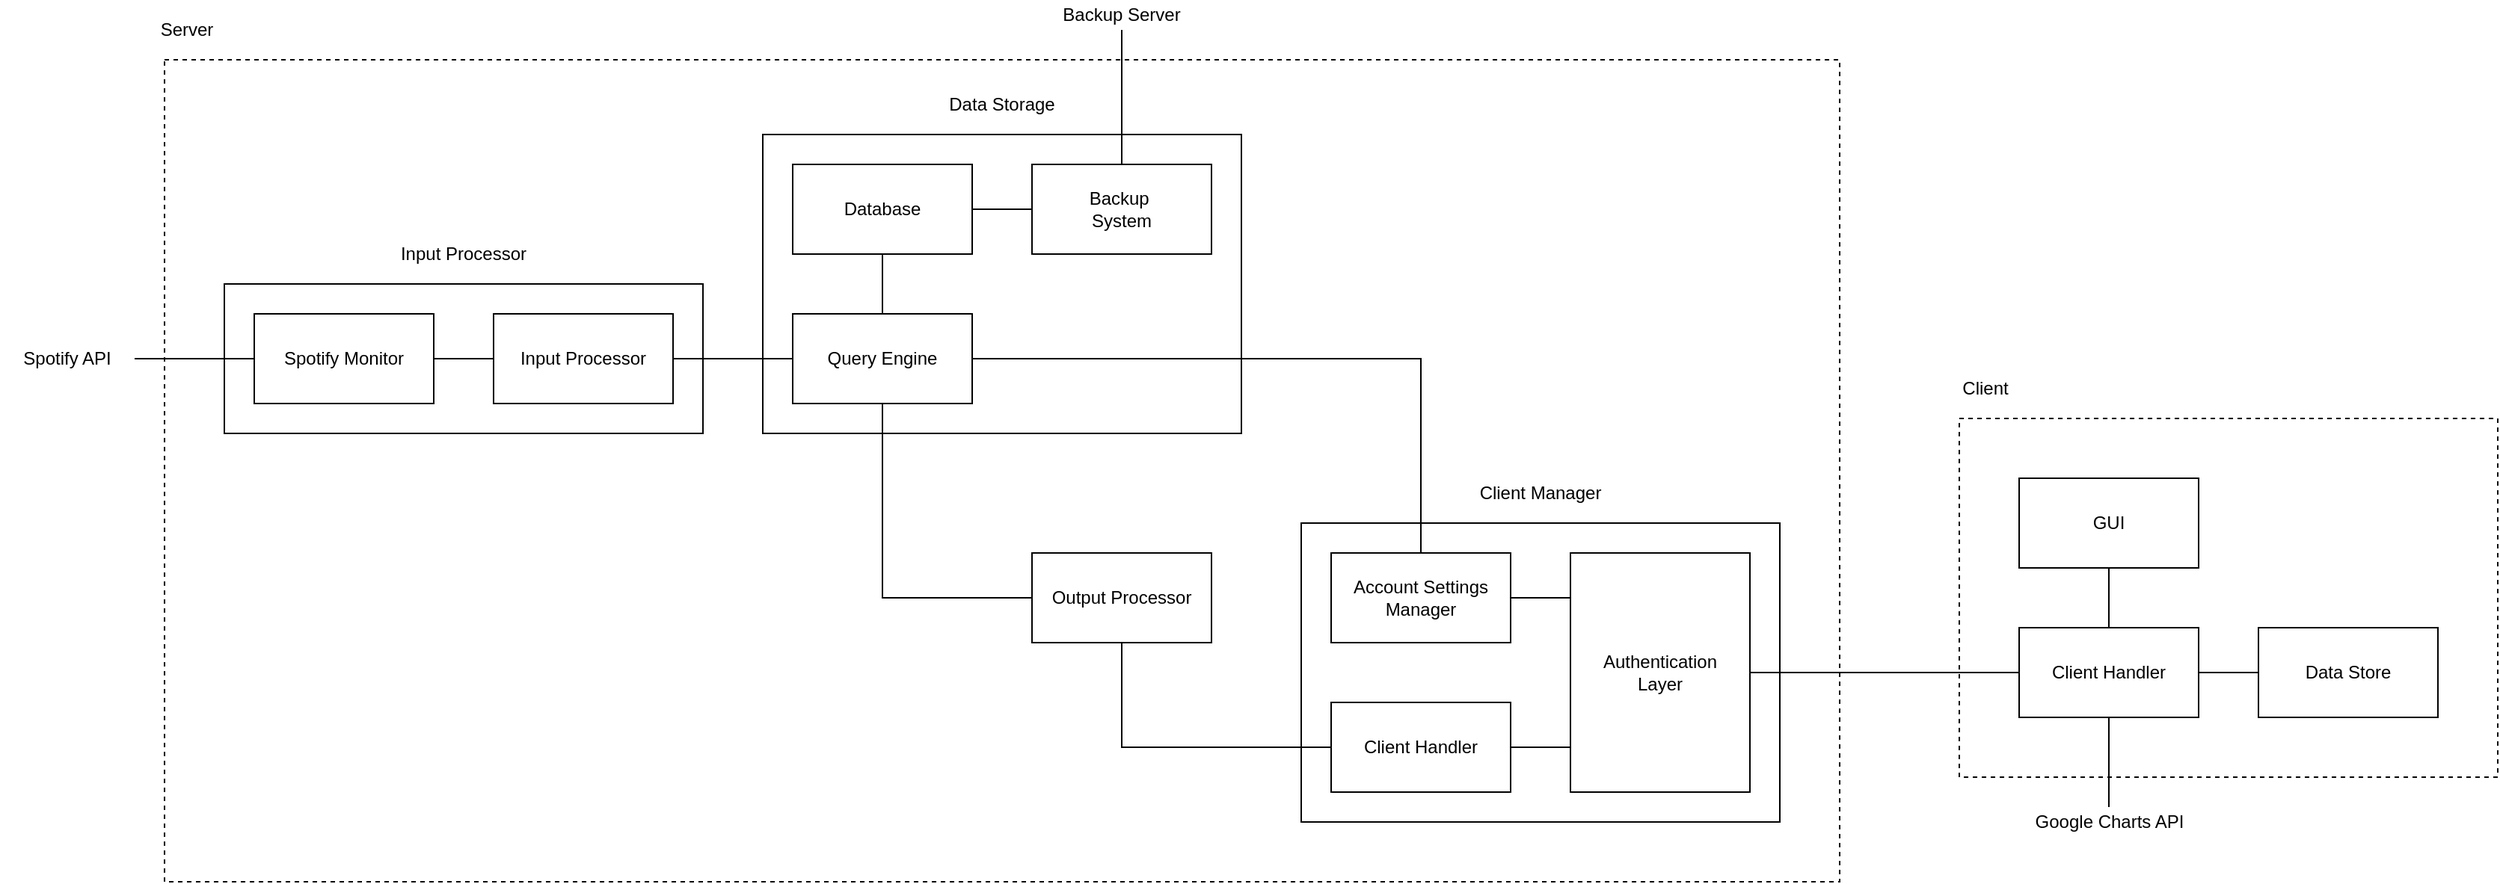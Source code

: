 <mxfile version="12.7.9" type="device"><diagram id="5uuVnfIPLFDZgmevzgGK" name="Page-1"><mxGraphModel dx="2107" dy="626" grid="1" gridSize="10" guides="1" tooltips="1" connect="1" arrows="1" fold="1" page="1" pageScale="1" pageWidth="827" pageHeight="1169" math="0" shadow="0"><root><mxCell id="0"/><mxCell id="1" parent="0"/><mxCell id="R9fSxvoRE-II4t2_eMGM-56" value="" style="rounded=0;whiteSpace=wrap;html=1;fillColor=none;dashed=1;" vertex="1" parent="1"><mxGeometry x="-20" y="700" width="1120" height="550" as="geometry"/></mxCell><mxCell id="R9fSxvoRE-II4t2_eMGM-28" value="" style="rounded=0;whiteSpace=wrap;html=1;fillColor=none;" vertex="1" parent="1"><mxGeometry x="380" y="750" width="320" height="200" as="geometry"/></mxCell><mxCell id="R9fSxvoRE-II4t2_eMGM-31" style="edgeStyle=orthogonalEdgeStyle;rounded=0;orthogonalLoop=1;jettySize=auto;html=1;endArrow=none;endFill=0;" edge="1" parent="1" source="R9fSxvoRE-II4t2_eMGM-23" target="R9fSxvoRE-II4t2_eMGM-27"><mxGeometry relative="1" as="geometry"/></mxCell><mxCell id="R9fSxvoRE-II4t2_eMGM-23" value="Database" style="rounded=0;whiteSpace=wrap;html=1;" vertex="1" parent="1"><mxGeometry x="400" y="770" width="120" height="60" as="geometry"/></mxCell><mxCell id="R9fSxvoRE-II4t2_eMGM-30" style="edgeStyle=orthogonalEdgeStyle;rounded=0;orthogonalLoop=1;jettySize=auto;html=1;entryX=0.5;entryY=1;entryDx=0;entryDy=0;endArrow=none;endFill=0;" edge="1" parent="1" source="R9fSxvoRE-II4t2_eMGM-26" target="R9fSxvoRE-II4t2_eMGM-23"><mxGeometry relative="1" as="geometry"><Array as="points"><mxPoint x="460" y="840"/><mxPoint x="460" y="840"/></Array></mxGeometry></mxCell><mxCell id="R9fSxvoRE-II4t2_eMGM-50" style="edgeStyle=orthogonalEdgeStyle;rounded=0;orthogonalLoop=1;jettySize=auto;html=1;endArrow=none;endFill=0;" edge="1" parent="1" source="R9fSxvoRE-II4t2_eMGM-26" target="R9fSxvoRE-II4t2_eMGM-47"><mxGeometry relative="1" as="geometry"/></mxCell><mxCell id="R9fSxvoRE-II4t2_eMGM-26" value="Query Engine" style="rounded=0;whiteSpace=wrap;html=1;" vertex="1" parent="1"><mxGeometry x="400" y="870" width="120" height="60" as="geometry"/></mxCell><mxCell id="R9fSxvoRE-II4t2_eMGM-49" style="edgeStyle=orthogonalEdgeStyle;rounded=0;orthogonalLoop=1;jettySize=auto;html=1;endArrow=none;endFill=0;" edge="1" parent="1" source="R9fSxvoRE-II4t2_eMGM-27" target="R9fSxvoRE-II4t2_eMGM-48"><mxGeometry relative="1" as="geometry"><mxPoint x="620" y="700" as="targetPoint"/></mxGeometry></mxCell><mxCell id="R9fSxvoRE-II4t2_eMGM-27" value="Backup&amp;nbsp;&lt;br&gt;System" style="rounded=0;whiteSpace=wrap;html=1;" vertex="1" parent="1"><mxGeometry x="560" y="770" width="120" height="60" as="geometry"/></mxCell><mxCell id="R9fSxvoRE-II4t2_eMGM-29" value="Data Storage" style="text;html=1;strokeColor=none;fillColor=none;align=center;verticalAlign=middle;whiteSpace=wrap;rounded=0;" vertex="1" parent="1"><mxGeometry x="495" y="720" width="90" height="20" as="geometry"/></mxCell><mxCell id="R9fSxvoRE-II4t2_eMGM-36" value="" style="rounded=0;whiteSpace=wrap;html=1;fillColor=none;" vertex="1" parent="1"><mxGeometry x="740" y="1010" width="320" height="200" as="geometry"/></mxCell><mxCell id="R9fSxvoRE-II4t2_eMGM-40" style="edgeStyle=orthogonalEdgeStyle;rounded=0;orthogonalLoop=1;jettySize=auto;html=1;entryX=0;entryY=0.5;entryDx=0;entryDy=0;endArrow=none;endFill=0;" edge="1" parent="1" source="R9fSxvoRE-II4t2_eMGM-37" target="R9fSxvoRE-II4t2_eMGM-38"><mxGeometry relative="1" as="geometry"><Array as="points"><mxPoint x="920" y="1160"/></Array></mxGeometry></mxCell><mxCell id="R9fSxvoRE-II4t2_eMGM-55" style="edgeStyle=orthogonalEdgeStyle;rounded=0;orthogonalLoop=1;jettySize=auto;html=1;endArrow=none;endFill=0;" edge="1" parent="1" source="R9fSxvoRE-II4t2_eMGM-37" target="R9fSxvoRE-II4t2_eMGM-39"><mxGeometry relative="1" as="geometry"/></mxCell><mxCell id="R9fSxvoRE-II4t2_eMGM-37" value="Client Handler" style="rounded=0;whiteSpace=wrap;html=1;" vertex="1" parent="1"><mxGeometry x="760" y="1130" width="120" height="60" as="geometry"/></mxCell><mxCell id="R9fSxvoRE-II4t2_eMGM-38" value="Authentication&lt;br&gt;Layer" style="rounded=0;whiteSpace=wrap;html=1;" vertex="1" parent="1"><mxGeometry x="920" y="1030" width="120" height="160" as="geometry"/></mxCell><mxCell id="R9fSxvoRE-II4t2_eMGM-72" style="edgeStyle=orthogonalEdgeStyle;rounded=0;orthogonalLoop=1;jettySize=auto;html=1;endArrow=none;endFill=0;" edge="1" parent="1" source="R9fSxvoRE-II4t2_eMGM-39" target="R9fSxvoRE-II4t2_eMGM-26"><mxGeometry relative="1" as="geometry"/></mxCell><mxCell id="R9fSxvoRE-II4t2_eMGM-39" value="Output Processor" style="rounded=0;whiteSpace=wrap;html=1;" vertex="1" parent="1"><mxGeometry x="560" y="1030" width="120" height="60" as="geometry"/></mxCell><mxCell id="R9fSxvoRE-II4t2_eMGM-41" value="Client Manager" style="text;html=1;strokeColor=none;fillColor=none;align=center;verticalAlign=middle;whiteSpace=wrap;rounded=0;" vertex="1" parent="1"><mxGeometry x="855" y="980" width="90" height="20" as="geometry"/></mxCell><mxCell id="R9fSxvoRE-II4t2_eMGM-44" value="" style="rounded=0;whiteSpace=wrap;html=1;fillColor=none;" vertex="1" parent="1"><mxGeometry x="20" y="850" width="320" height="100" as="geometry"/></mxCell><mxCell id="R9fSxvoRE-II4t2_eMGM-57" style="edgeStyle=orthogonalEdgeStyle;rounded=0;orthogonalLoop=1;jettySize=auto;html=1;entryX=1;entryY=0.5;entryDx=0;entryDy=0;endArrow=none;endFill=0;" edge="1" parent="1" source="R9fSxvoRE-II4t2_eMGM-45" target="R9fSxvoRE-II4t2_eMGM-54"><mxGeometry relative="1" as="geometry"/></mxCell><mxCell id="R9fSxvoRE-II4t2_eMGM-45" value="Spotify Monitor" style="rounded=0;whiteSpace=wrap;html=1;" vertex="1" parent="1"><mxGeometry x="40" y="870" width="120" height="60" as="geometry"/></mxCell><mxCell id="R9fSxvoRE-II4t2_eMGM-46" value="Input Processor" style="text;html=1;strokeColor=none;fillColor=none;align=center;verticalAlign=middle;whiteSpace=wrap;rounded=0;" vertex="1" parent="1"><mxGeometry x="135" y="820" width="90" height="20" as="geometry"/></mxCell><mxCell id="R9fSxvoRE-II4t2_eMGM-71" style="edgeStyle=orthogonalEdgeStyle;rounded=0;orthogonalLoop=1;jettySize=auto;html=1;endArrow=none;endFill=0;" edge="1" parent="1" source="R9fSxvoRE-II4t2_eMGM-47" target="R9fSxvoRE-II4t2_eMGM-45"><mxGeometry relative="1" as="geometry"/></mxCell><mxCell id="R9fSxvoRE-II4t2_eMGM-47" value="Input Processor" style="rounded=0;whiteSpace=wrap;html=1;" vertex="1" parent="1"><mxGeometry x="200" y="870" width="120" height="60" as="geometry"/></mxCell><mxCell id="R9fSxvoRE-II4t2_eMGM-48" value="Backup Server" style="text;html=1;strokeColor=none;fillColor=none;align=center;verticalAlign=middle;whiteSpace=wrap;rounded=0;" vertex="1" parent="1"><mxGeometry x="575" y="660" width="90" height="20" as="geometry"/></mxCell><mxCell id="R9fSxvoRE-II4t2_eMGM-52" style="edgeStyle=orthogonalEdgeStyle;rounded=0;orthogonalLoop=1;jettySize=auto;html=1;endArrow=none;endFill=0;" edge="1" parent="1" source="R9fSxvoRE-II4t2_eMGM-51" target="R9fSxvoRE-II4t2_eMGM-38"><mxGeometry relative="1" as="geometry"><Array as="points"><mxPoint x="910" y="1060"/><mxPoint x="910" y="1060"/></Array></mxGeometry></mxCell><mxCell id="R9fSxvoRE-II4t2_eMGM-53" style="edgeStyle=orthogonalEdgeStyle;rounded=0;orthogonalLoop=1;jettySize=auto;html=1;entryX=1;entryY=0.5;entryDx=0;entryDy=0;endArrow=none;endFill=0;exitX=0.5;exitY=0;exitDx=0;exitDy=0;" edge="1" parent="1" source="R9fSxvoRE-II4t2_eMGM-51" target="R9fSxvoRE-II4t2_eMGM-26"><mxGeometry relative="1" as="geometry"/></mxCell><mxCell id="R9fSxvoRE-II4t2_eMGM-51" value="Account Settings Manager" style="rounded=0;whiteSpace=wrap;html=1;" vertex="1" parent="1"><mxGeometry x="760" y="1030" width="120" height="60" as="geometry"/></mxCell><mxCell id="R9fSxvoRE-II4t2_eMGM-54" value="Spotify API" style="text;html=1;strokeColor=none;fillColor=none;align=center;verticalAlign=middle;whiteSpace=wrap;rounded=0;" vertex="1" parent="1"><mxGeometry x="-130" y="890" width="90" height="20" as="geometry"/></mxCell><mxCell id="R9fSxvoRE-II4t2_eMGM-58" value="" style="rounded=0;whiteSpace=wrap;html=1;fillColor=none;dashed=1;" vertex="1" parent="1"><mxGeometry x="1180" y="940" width="360" height="240" as="geometry"/></mxCell><mxCell id="R9fSxvoRE-II4t2_eMGM-60" style="edgeStyle=orthogonalEdgeStyle;rounded=0;orthogonalLoop=1;jettySize=auto;html=1;entryX=1;entryY=0.5;entryDx=0;entryDy=0;endArrow=none;endFill=0;" edge="1" parent="1" source="R9fSxvoRE-II4t2_eMGM-59" target="R9fSxvoRE-II4t2_eMGM-38"><mxGeometry relative="1" as="geometry"/></mxCell><mxCell id="R9fSxvoRE-II4t2_eMGM-62" style="edgeStyle=orthogonalEdgeStyle;rounded=0;orthogonalLoop=1;jettySize=auto;html=1;endArrow=none;endFill=0;" edge="1" parent="1" source="R9fSxvoRE-II4t2_eMGM-59" target="R9fSxvoRE-II4t2_eMGM-61"><mxGeometry relative="1" as="geometry"/></mxCell><mxCell id="R9fSxvoRE-II4t2_eMGM-65" style="edgeStyle=orthogonalEdgeStyle;rounded=0;orthogonalLoop=1;jettySize=auto;html=1;endArrow=none;endFill=0;" edge="1" parent="1" source="R9fSxvoRE-II4t2_eMGM-59" target="R9fSxvoRE-II4t2_eMGM-64"><mxGeometry relative="1" as="geometry"/></mxCell><mxCell id="R9fSxvoRE-II4t2_eMGM-68" style="edgeStyle=orthogonalEdgeStyle;rounded=0;orthogonalLoop=1;jettySize=auto;html=1;entryX=0.5;entryY=0;entryDx=0;entryDy=0;endArrow=none;endFill=0;" edge="1" parent="1" source="R9fSxvoRE-II4t2_eMGM-59" target="R9fSxvoRE-II4t2_eMGM-66"><mxGeometry relative="1" as="geometry"/></mxCell><mxCell id="R9fSxvoRE-II4t2_eMGM-59" value="Client Handler" style="rounded=0;whiteSpace=wrap;html=1;" vertex="1" parent="1"><mxGeometry x="1220" y="1080" width="120" height="60" as="geometry"/></mxCell><mxCell id="R9fSxvoRE-II4t2_eMGM-61" value="Data Store" style="rounded=0;whiteSpace=wrap;html=1;" vertex="1" parent="1"><mxGeometry x="1380" y="1080" width="120" height="60" as="geometry"/></mxCell><mxCell id="R9fSxvoRE-II4t2_eMGM-64" value="GUI" style="rounded=0;whiteSpace=wrap;html=1;" vertex="1" parent="1"><mxGeometry x="1220" y="980" width="120" height="60" as="geometry"/></mxCell><mxCell id="R9fSxvoRE-II4t2_eMGM-66" value="Google Charts API" style="text;html=1;strokeColor=none;fillColor=none;align=center;verticalAlign=middle;whiteSpace=wrap;rounded=0;" vertex="1" parent="1"><mxGeometry x="1222.5" y="1200" width="115" height="20" as="geometry"/></mxCell><mxCell id="R9fSxvoRE-II4t2_eMGM-69" value="Client" style="text;html=1;strokeColor=none;fillColor=none;align=center;verticalAlign=middle;whiteSpace=wrap;rounded=0;" vertex="1" parent="1"><mxGeometry x="1140" y="910" width="115" height="20" as="geometry"/></mxCell><mxCell id="R9fSxvoRE-II4t2_eMGM-70" value="Server" style="text;html=1;strokeColor=none;fillColor=none;align=center;verticalAlign=middle;whiteSpace=wrap;rounded=0;" vertex="1" parent="1"><mxGeometry x="-50" y="670" width="90" height="20" as="geometry"/></mxCell></root></mxGraphModel></diagram></mxfile>